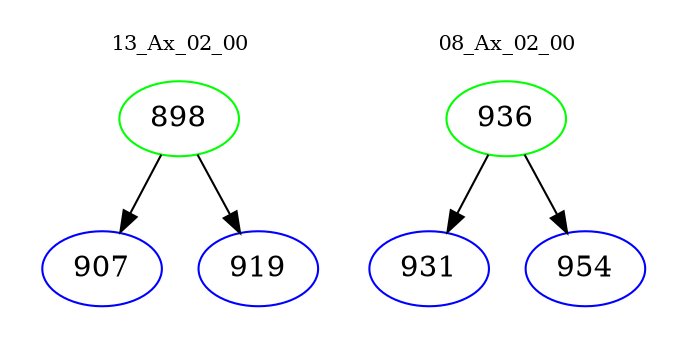 digraph{
subgraph cluster_0 {
color = white
label = "13_Ax_02_00";
fontsize=10;
T0_898 [label="898", color="green"]
T0_898 -> T0_907 [color="black"]
T0_907 [label="907", color="blue"]
T0_898 -> T0_919 [color="black"]
T0_919 [label="919", color="blue"]
}
subgraph cluster_1 {
color = white
label = "08_Ax_02_00";
fontsize=10;
T1_936 [label="936", color="green"]
T1_936 -> T1_931 [color="black"]
T1_931 [label="931", color="blue"]
T1_936 -> T1_954 [color="black"]
T1_954 [label="954", color="blue"]
}
}
